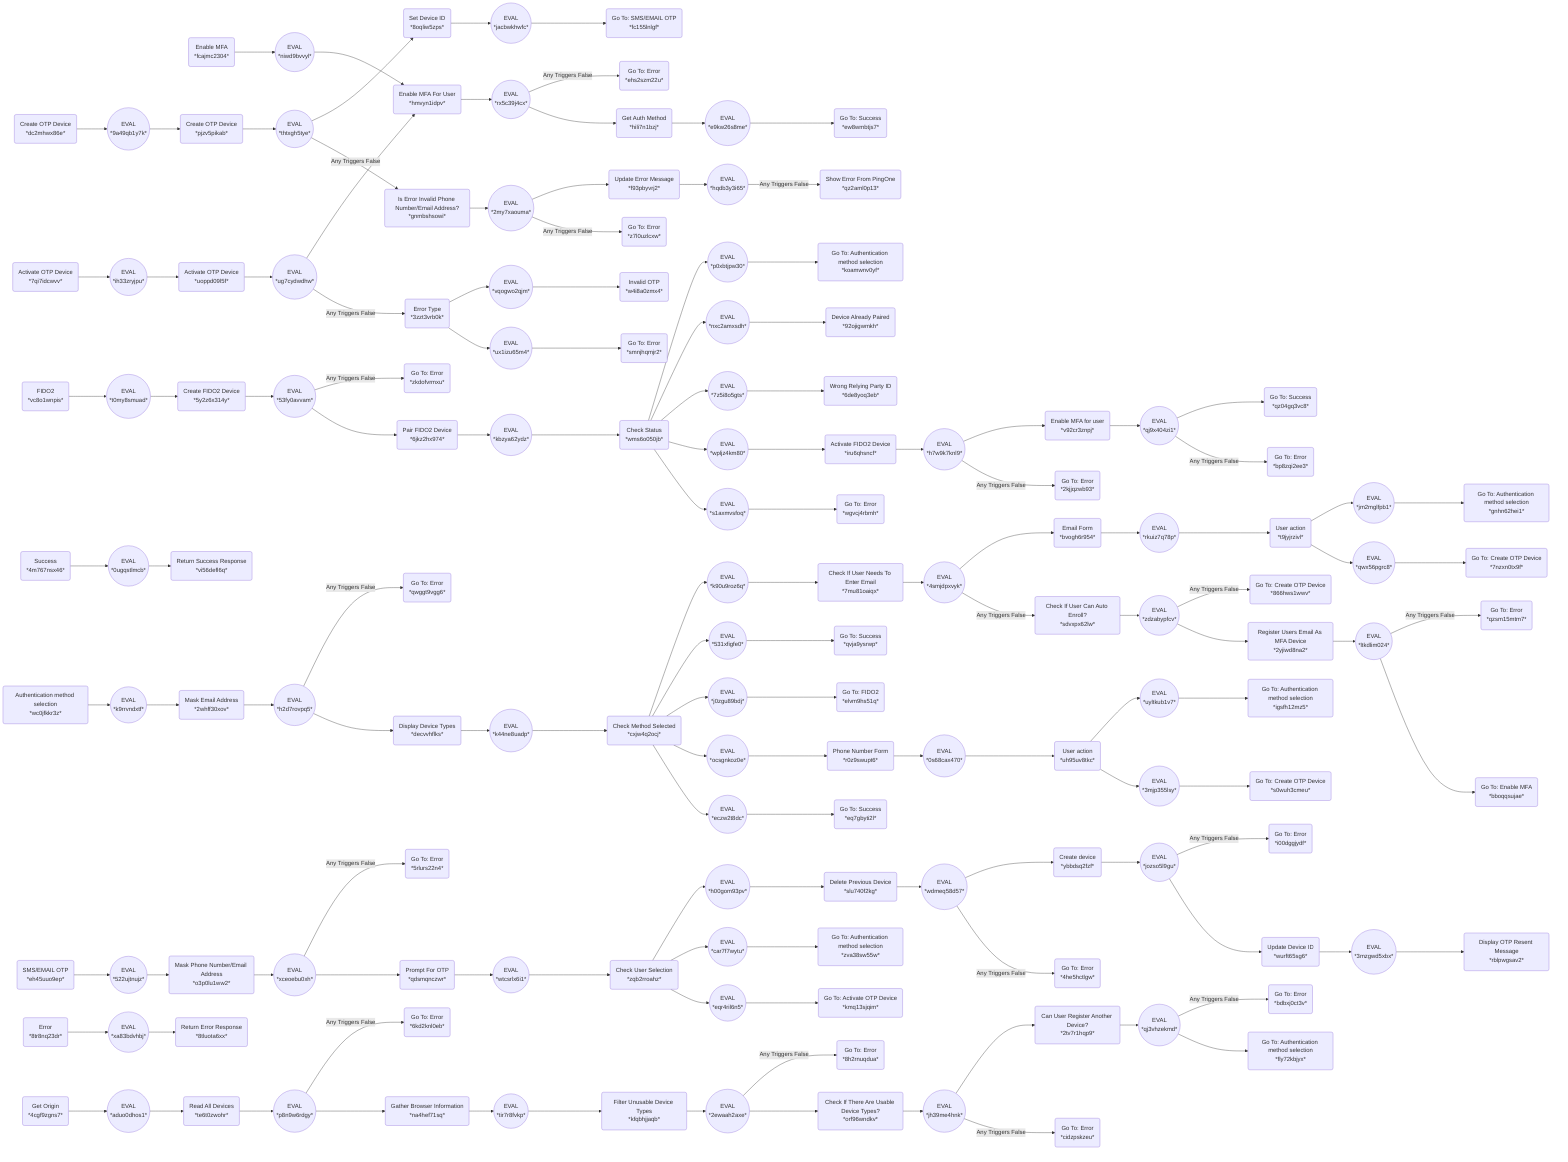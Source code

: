 flowchart LR
    fcajmc2304("Enable MFA<br>*fcajmc2304*") --> niwd9bvvyl(("EVAL<br>*niwd9bvvyl*"))
    niwd9bvvyl(("EVAL<br>*niwd9bvvyl*")) --> hmvyn1idpv("Enable MFA For User<br>*hmvyn1idpv*")
    f93pbyvrj2("Update Error Message<br>*f93pbyvrj2*") --> hqdb3y3i65(("EVAL<br>*hqdb3y3i65*"))
    4smjdpxvyk(("EVAL<br>*4smjdpxvyk*")) -- Any Triggers False --> sdvxpx62lw("Check If User Can Auto Enroll?<br>*sdvxpx62lw*")
    ltkdlim024(("EVAL<br>*ltkdlim024*")) --> bboqqsujae("Go To: Enable MFA<br>*bboqqsujae*")
    sdvxpx62lw("Check If User Can Auto Enroll?<br>*sdvxpx62lw*") --> zdzabypfcv(("EVAL<br>*zdzabypfcv*"))
    ltkdlim024(("EVAL<br>*ltkdlim024*")) -- Any Triggers False --> qzsm15mtm7("Go To: Error<br>*qzsm15mtm7*")
    2yjiwd8na2("Register Users Email As MFA Device<br>*2yjiwd8na2*") --> ltkdlim024(("EVAL<br>*ltkdlim024*"))
    7mu81oaiqx("Check If User Needs To Enter Email<br>*7mu81oaiqx*") --> 4smjdpxvyk(("EVAL<br>*4smjdpxvyk*"))
    4smjdpxvyk(("EVAL<br>*4smjdpxvyk*")) --> bvogh6r954("Email Form<br>*bvogh6r954*")
    rkuiz7q78p(("EVAL<br>*rkuiz7q78p*")) --> t9jyjrzivl("User action <br>*t9jyjrzivl*")
    2my7xaouma(("EVAL<br>*2my7xaouma*")) -- Any Triggers False --> z7l0uzlcxw("Go To: Error<br>*z7l0uzlcxw*")
    zdzabypfcv(("EVAL<br>*zdzabypfcv*")) --> 2yjiwd8na2("Register Users Email As MFA Device<br>*2yjiwd8na2*")
    zdzabypfcv(("EVAL<br>*zdzabypfcv*")) -- Any Triggers False --> 866hws1wwv("Go To: Create OTP Device<br>*866hws1wwv*")
    thtxgh5tye(("EVAL<br>*thtxgh5tye*")) -- Any Triggers False --> gnmbshsowi("Is Error Invalid Phone Number/Email Address?<br>*gnmbshsowi*")
    h7w9k7knl9(("EVAL<br>*h7w9k7knl9*")) -- Any Triggers False --> 2kjjqzwb93("Go To: Error<br>*2kjjqzwb93*")
    gnmbshsowi("Is Error Invalid Phone Number/Email Address?<br>*gnmbshsowi*") --> 2my7xaouma(("EVAL<br>*2my7xaouma*"))
    cxjw4q2ocj("Check Method Selected<br>*cxjw4q2ocj*") --> eczw2t8dc(("EVAL<br>*eczw2t8dc*"))
    wurft65sg6("Update Device ID<br>*wurft65sg6*") --> 3mzgwd5xbx(("EVAL<br>*3mzgwd5xbx*"))
    eczw2t8dc(("EVAL<br>*eczw2t8dc*")) --> eq7gbyti2l("Go To: Success<br>*eq7gbyti2l*")
    wms6o050jb("Check Status<br>*wms6o050jb*") --> s1axmvsfoq(("EVAL<br>*s1axmvsfoq*"))
    k90u9roz6q(("EVAL<br>*k90u9roz6q*")) --> 7mu81oaiqx("Check If User Needs To Enter Email<br>*7mu81oaiqx*")
    s1axmvsfoq(("EVAL<br>*s1axmvsfoq*")) --> wgvcj4rbmh("Go To: Error<br>*wgvcj4rbmh*")
    t9jyjrzivl("User action <br>*t9jyjrzivl*") --> qwx56pgrc8(("EVAL<br>*qwx56pgrc8*"))
    hqdb3y3i65(("EVAL<br>*hqdb3y3i65*")) -- Any Triggers False --> qz2aml0p13("Show Error From PingOne<br>*qz2aml0p13*")
    k44ne8uadp(("EVAL<br>*k44ne8uadp*")) --> cxjw4q2ocj("Check Method Selected<br>*cxjw4q2ocj*")
    wms6o050jb("Check Status<br>*wms6o050jb*") --> wpljz4km80(("EVAL<br>*wpljz4km80*"))
    cxjw4q2ocj("Check Method Selected<br>*cxjw4q2ocj*") --> ocsgnkoz0e(("EVAL<br>*ocsgnkoz0e*"))
    0s68cax470(("EVAL<br>*0s68cax470*")) --> uh95uv8tkc("User action <br>*uh95uv8tkc*")
    t9jyjrzivl("User action <br>*t9jyjrzivl*") --> jm2mglfpb1(("EVAL<br>*jm2mglfpb1*"))
    jm2mglfpb1(("EVAL<br>*jm2mglfpb1*")) --> gnhn62hei1("Go To: Authentication method selection<br>*gnhn62hei1*")
    wdmeq58d57(("EVAL<br>*wdmeq58d57*")) -- Any Triggers False --> 4he5hctlgw("Go To: Error<br>*4he5hctlgw*")
    wpljz4km80(("EVAL<br>*wpljz4km80*")) --> iru6qhsncf("Activate FIDO2 Device<br>*iru6qhsncf*")
    3mzgwd5xbx(("EVAL<br>*3mzgwd5xbx*")) --> rblpwgsav2("Display OTP Resent Message<br>*rblpwgsav2*")
    aduo0dhos1(("EVAL<br>*aduo0dhos1*")) --> te6t0zwohr("Read All Devices<br>*te6t0zwohr*")
    wms6o050jb("Check Status<br>*wms6o050jb*") --> 7z5i8o5gts(("EVAL<br>*7z5i8o5gts*"))
    p0xbtjpw30(("EVAL<br>*p0xbtjpw30*")) --> koamwnv0yf("Go To: Authentication method selection<br>*koamwnv0yf*")
    o3p0lu1ww2("Mask Phone Number/Email Address<br>*o3p0lu1ww2*") --> xceoebu0xh(("EVAL<br>*xceoebu0xh*"))
    rx5c39j4cx(("EVAL<br>*rx5c39j4cx*")) --> hili7n1bzj("Get Auth Method<br>*hili7n1bzj*")
    0ugqstlmcb(("EVAL<br>*0ugqstlmcb*")) --> vi56defl6q("Return Success Response<br>*vi56defl6q*")
    hili7n1bzj("Get Auth Method<br>*hili7n1bzj*") --> e9kw26s8me(("EVAL<br>*e9kw26s8me*"))
    qj9x404zi1(("EVAL<br>*qj9x404zi1*")) -- Any Triggers False --> bp8zqi2ee3("Go To: Error<br>*bp8zqi2ee3*")
    3zzt3vrb0k("Error Type<br>*3zzt3vrb0k*") --> ux1izu65m4(("EVAL<br>*ux1izu65m4*"))
    eh45uuo9ep("SMS/EMAIL OTP<br>*eh45uuo9ep*") --> 522ujtnujz(("EVAL<br>*522ujtnujz*"))
    qj9x404zi1(("EVAL<br>*qj9x404zi1*")) --> qz04gq3vc8("Go To: Success<br>*qz04gq3vc8*")
    v92cr3znpj("Enable MFA for user<br>*v92cr3znpj*") --> qj9x404zi1(("EVAL<br>*qj9x404zi1*"))
    h7w9k7knl9(("EVAL<br>*h7w9k7knl9*")) --> v92cr3znpj("Enable MFA for user<br>*v92cr3znpj*")
    iru6qhsncf("Activate FIDO2 Device<br>*iru6qhsncf*") --> h7w9k7knl9(("EVAL<br>*h7w9k7knl9*"))
    kbzya62ydz(("EVAL<br>*kbzya62ydz*")) --> wms6o050jb("Check Status<br>*wms6o050jb*")
    cxjw4q2ocj("Check Method Selected<br>*cxjw4q2ocj*") --> j0zgu89bdj(("EVAL<br>*j0zgu89bdj*"))
    j0zgu89bdj(("EVAL<br>*j0zgu89bdj*")) --> elvm9hs51q("Go To: FIDO2<br>*elvm9hs51q*")
    jozso5l9gu(("EVAL<br>*jozso5l9gu*")) --> wurft65sg6("Update Device ID<br>*wurft65sg6*")
    zqb2rroahz("Check User Selection <br>*zqb2rroahz*") --> eqr4ril6n5(("EVAL<br>*eqr4ril6n5*"))
    vc8o1wnpis("FIDO2<br>*vc8o1wnpis*") --> t0my8smuad(("EVAL<br>*t0my8smuad*"))
    wms6o050jb("Check Status<br>*wms6o050jb*") --> nxc2amxsdh(("EVAL<br>*nxc2amxsdh*"))
    ug7cydwdhw(("EVAL<br>*ug7cydwdhw*")) -- Any Triggers False --> 3zzt3vrb0k("Error Type<br>*3zzt3vrb0k*")
    ux1izu65m4(("EVAL<br>*ux1izu65m4*")) --> smnjhqmjr2("Go To: Error<br>*smnjhqmjr2*")
    zqb2rroahz("Check User Selection <br>*zqb2rroahz*") --> car7f7wytu(("EVAL<br>*car7f7wytu*"))
    zqb2rroahz("Check User Selection <br>*zqb2rroahz*") --> h00gom93pv(("EVAL<br>*h00gom93pv*"))
    t0my8smuad(("EVAL<br>*t0my8smuad*")) --> 5y2z6x314y("Create FIDO2 Device<br>*5y2z6x314y*")
    5y2z6x314y("Create FIDO2 Device<br>*5y2z6x314y*") --> 53fy0avvam(("EVAL<br>*53fy0avvam*"))
    jozso5l9gu(("EVAL<br>*jozso5l9gu*")) -- Any Triggers False --> i00dggjydf("Go To: Error<br>*i00dggjydf*")
    4cgf9zgns7("Get Origin<br>*4cgf9zgns7*") --> aduo0dhos1(("EVAL<br>*aduo0dhos1*"))
    53fy0avvam(("EVAL<br>*53fy0avvam*")) --> 6jkz2hx974("Pair FIDO2 Device<br>*6jkz2hx974*")
    car7f7wytu(("EVAL<br>*car7f7wytu*")) --> zva38sw55w("Go To: Authentication method selection<br>*zva38sw55w*")
    6jkz2hx974("Pair FIDO2 Device<br>*6jkz2hx974*") --> kbzya62ydz(("EVAL<br>*kbzya62ydz*"))
    ug7cydwdhw(("EVAL<br>*ug7cydwdhw*")) --> hmvyn1idpv("Enable MFA For User<br>*hmvyn1idpv*")
    8oqliw5zps("Set Device ID<br>*8oqliw5zps*") --> jacbwkhwfc(("EVAL<br>*jacbwkhwfc*"))
    wdmeq58d57(("EVAL<br>*wdmeq58d57*")) --> ybbdsq2fzf("Create device<br>*ybbdsq2fzf*")
    nxc2amxsdh(("EVAL<br>*nxc2amxsdh*")) --> 92ojigwmkh("Device Already Paired<br>*92ojigwmkh*")
    eqr4ril6n5(("EVAL<br>*eqr4ril6n5*")) --> kmq13sjqim("Go To: Activate OTP Device<br>*kmq13sjqim*")
    dc2mhwx86e("Create OTP Device<br>*dc2mhwx86e*") --> 9a49qb1y7k(("EVAL<br>*9a49qb1y7k*"))
    ih33zryjpu(("EVAL<br>*ih33zryjpu*")) --> uoppd09l5f("Activate OTP Device<br>*uoppd09l5f*")
    wtcsrlx6i1(("EVAL<br>*wtcsrlx6i1*")) --> zqb2rroahz("Check User Selection <br>*zqb2rroahz*")
    h00gom93pv(("EVAL<br>*h00gom93pv*")) --> slu740f2kg("Delete Previous Device<br>*slu740f2kg*")
    9a49qb1y7k(("EVAL<br>*9a49qb1y7k*")) --> pjzv5pikab("Create OTP Device<br>*pjzv5pikab*")
    vqogwo2qjm(("EVAL<br>*vqogwo2qjm*")) --> w4i8a0zmx4("Invalid OTP <br>*w4i8a0zmx4*")
    ybbdsq2fzf("Create device<br>*ybbdsq2fzf*") --> jozso5l9gu(("EVAL<br>*jozso5l9gu*"))
    uoppd09l5f("Activate OTP Device<br>*uoppd09l5f*") --> ug7cydwdhw(("EVAL<br>*ug7cydwdhw*"))
    3zzt3vrb0k("Error Type<br>*3zzt3vrb0k*") --> vqogwo2qjm(("EVAL<br>*vqogwo2qjm*"))
    8tr8nq23dr("Error<br>*8tr8nq23dr*") --> xa83bdvhbj(("EVAL<br>*xa83bdvhbj*"))
    hmvyn1idpv("Enable MFA For User<br>*hmvyn1idpv*") --> rx5c39j4cx(("EVAL<br>*rx5c39j4cx*"))
    uh95uv8tkc("User action <br>*uh95uv8tkc*") --> 3mjp355lsy(("EVAL<br>*3mjp355lsy*"))
    7qi7idcwvv("Activate OTP Device<br>*7qi7idcwvv*") --> ih33zryjpu(("EVAL<br>*ih33zryjpu*"))
    rx5c39j4cx(("EVAL<br>*rx5c39j4cx*")) -- Any Triggers False --> ehs2szm22u("Go To: Error<br>*ehs2szm22u*")
    xceoebu0xh(("EVAL<br>*xceoebu0xh*")) --> qdsmqnczwr("Prompt For OTP<br>*qdsmqnczwr*")
    jacbwkhwfc(("EVAL<br>*jacbwkhwfc*")) --> fc155lnlgf("Go To: SMS/EMAIL OTP<br>*fc155lnlgf*")
    thtxgh5tye(("EVAL<br>*thtxgh5tye*")) --> 8oqliw5zps("Set Device ID<br>*8oqliw5zps*")
    e9kw26s8me(("EVAL<br>*e9kw26s8me*")) --> ew8wmbtjs7("Go To: Success<br>*ew8wmbtjs7*")
    4m767nsx46("Success<br>*4m767nsx46*") --> 0ugqstlmcb(("EVAL<br>*0ugqstlmcb*"))
    ocsgnkoz0e(("EVAL<br>*ocsgnkoz0e*")) --> r0z9swupt6("Phone Number Form<br>*r0z9swupt6*")
    pjzv5pikab("Create OTP Device<br>*pjzv5pikab*") --> thtxgh5tye(("EVAL<br>*thtxgh5tye*"))
    3mjp355lsy(("EVAL<br>*3mjp355lsy*")) --> s0wuh3cmeu("Go To: Create OTP Device<br>*s0wuh3cmeu*")
    uyltkub1v7(("EVAL<br>*uyltkub1v7*")) --> igsfh12mz5("Go To: Authentication method selection<br>*igsfh12mz5*")
    522ujtnujz(("EVAL<br>*522ujtnujz*")) --> o3p0lu1ww2("Mask Phone Number/Email Address<br>*o3p0lu1ww2*")
    uh95uv8tkc("User action <br>*uh95uv8tkc*") --> uyltkub1v7(("EVAL<br>*uyltkub1v7*"))
    531xfigfe0(("EVAL<br>*531xfigfe0*")) --> qvja9ysrwp("Go To: Success<br>*qvja9ysrwp*")
    cxjw4q2ocj("Check Method Selected<br>*cxjw4q2ocj*") --> 531xfigfe0(("EVAL<br>*531xfigfe0*"))
    r0z9swupt6("Phone Number Form<br>*r0z9swupt6*") --> 0s68cax470(("EVAL<br>*0s68cax470*"))
    slu740f2kg("Delete Previous Device<br>*slu740f2kg*") --> wdmeq58d57(("EVAL<br>*wdmeq58d57*"))
    decvvhflks("Display Device Types<br>*decvvhflks*") --> k44ne8uadp(("EVAL<br>*k44ne8uadp*"))
    xa83bdvhbj(("EVAL<br>*xa83bdvhbj*")) --> 8tluota6xx("Return Error Response<br>*8tluota6xx*")
    qdsmqnczwr("Prompt For OTP<br>*qdsmqnczwr*") --> wtcsrlx6i1(("EVAL<br>*wtcsrlx6i1*"))
    orf96wndkv("Check If There Are Usable Device Types?<br>*orf96wndkv*") --> jh39me4hnk(("EVAL<br>*jh39me4hnk*"))
    53fy0avvam(("EVAL<br>*53fy0avvam*")) -- Any Triggers False --> zkdofvrmxu("Go To: Error<br>*zkdofvrmxu*")
    qj3vhzekmd(("EVAL<br>*qj3vhzekmd*")) --> fly72kbjyx("Go To: Authentication method selection<br>*fly72kbjyx*")
    jh39me4hnk(("EVAL<br>*jh39me4hnk*")) -- Any Triggers False --> cidzpskzeu("Go To: Error<br>*cidzpskzeu*")
    jh39me4hnk(("EVAL<br>*jh39me4hnk*")) --> 2tv7r1hqp9("Can User Register Another Device?<br>*2tv7r1hqp9*")
    qj3vhzekmd(("EVAL<br>*qj3vhzekmd*")) -- Any Triggers False --> bdbxj0ct3v("Go To: Error<br>*bdbxj0ct3v*")
    2tv7r1hqp9("Can User Register Another Device?<br>*2tv7r1hqp9*") --> qj3vhzekmd(("EVAL<br>*qj3vhzekmd*"))
    na4hef71sq("Gather Browser Information<br>*na4hef71sq*") --> tir7r8fvkp(("EVAL<br>*tir7r8fvkp*"))
    7z5i8o5gts(("EVAL<br>*7z5i8o5gts*")) --> 6de8yoq3eb("Wrong Relying Party ID<br>*6de8yoq3eb*")
    wms6o050jb("Check Status<br>*wms6o050jb*") --> p0xbtjpw30(("EVAL<br>*p0xbtjpw30*"))
    te6t0zwohr("Read All Devices<br>*te6t0zwohr*") --> p8n9w6rdgy(("EVAL<br>*p8n9w6rdgy*"))
    p8n9w6rdgy(("EVAL<br>*p8n9w6rdgy*")) --> na4hef71sq("Gather Browser Information<br>*na4hef71sq*")
    tir7r8fvkp(("EVAL<br>*tir7r8fvkp*")) --> kfqbhjjaqb("Filter Unusable Device Types<br>*kfqbhjjaqb*")
    2ewaah2axe(("EVAL<br>*2ewaah2axe*")) --> orf96wndkv("Check If There Are Usable Device Types?<br>*orf96wndkv*")
    2ewaah2axe(("EVAL<br>*2ewaah2axe*")) -- Any Triggers False --> 8h2rnuqdua("Go To: Error<br>*8h2rnuqdua*")
    kfqbhjjaqb("Filter Unusable Device Types<br>*kfqbhjjaqb*") --> 2ewaah2axe(("EVAL<br>*2ewaah2axe*"))
    qwx56pgrc8(("EVAL<br>*qwx56pgrc8*")) --> 7nzxn0tx9f("Go To: Create OTP Device<br>*7nzxn0tx9f*")
    bvogh6r954("Email Form<br>*bvogh6r954*") --> rkuiz7q78p(("EVAL<br>*rkuiz7q78p*"))
    p8n9w6rdgy(("EVAL<br>*p8n9w6rdgy*")) -- Any Triggers False --> 6kd2knl0eb("Go To: Error<br>*6kd2knl0eb*")
    cxjw4q2ocj("Check Method Selected<br>*cxjw4q2ocj*") --> k90u9roz6q(("EVAL<br>*k90u9roz6q*"))
    2my7xaouma(("EVAL<br>*2my7xaouma*")) --> f93pbyvrj2("Update Error Message<br>*f93pbyvrj2*")
    wc0jfkkr3z("Authentication method selection<br>*wc0jfkkr3z*") --> k9rrvndxtf(("EVAL<br>*k9rrvndxtf*"))
    k9rrvndxtf(("EVAL<br>*k9rrvndxtf*")) --> 2whff30xov("Mask Email Address<br>*2whff30xov*")
    2whff30xov("Mask Email Address<br>*2whff30xov*") --> h2d7rovpq5(("EVAL<br>*h2d7rovpq5*"))
    h2d7rovpq5(("EVAL<br>*h2d7rovpq5*")) --> decvvhflks("Display Device Types<br>*decvvhflks*")
    h2d7rovpq5(("EVAL<br>*h2d7rovpq5*")) -- Any Triggers False --> qwggt9vgg6("Go To: Error<br>*qwggt9vgg6*")
    xceoebu0xh(("EVAL<br>*xceoebu0xh*")) -- Any Triggers False --> 5rlurs22n4("Go To: Error<br>*5rlurs22n4*")